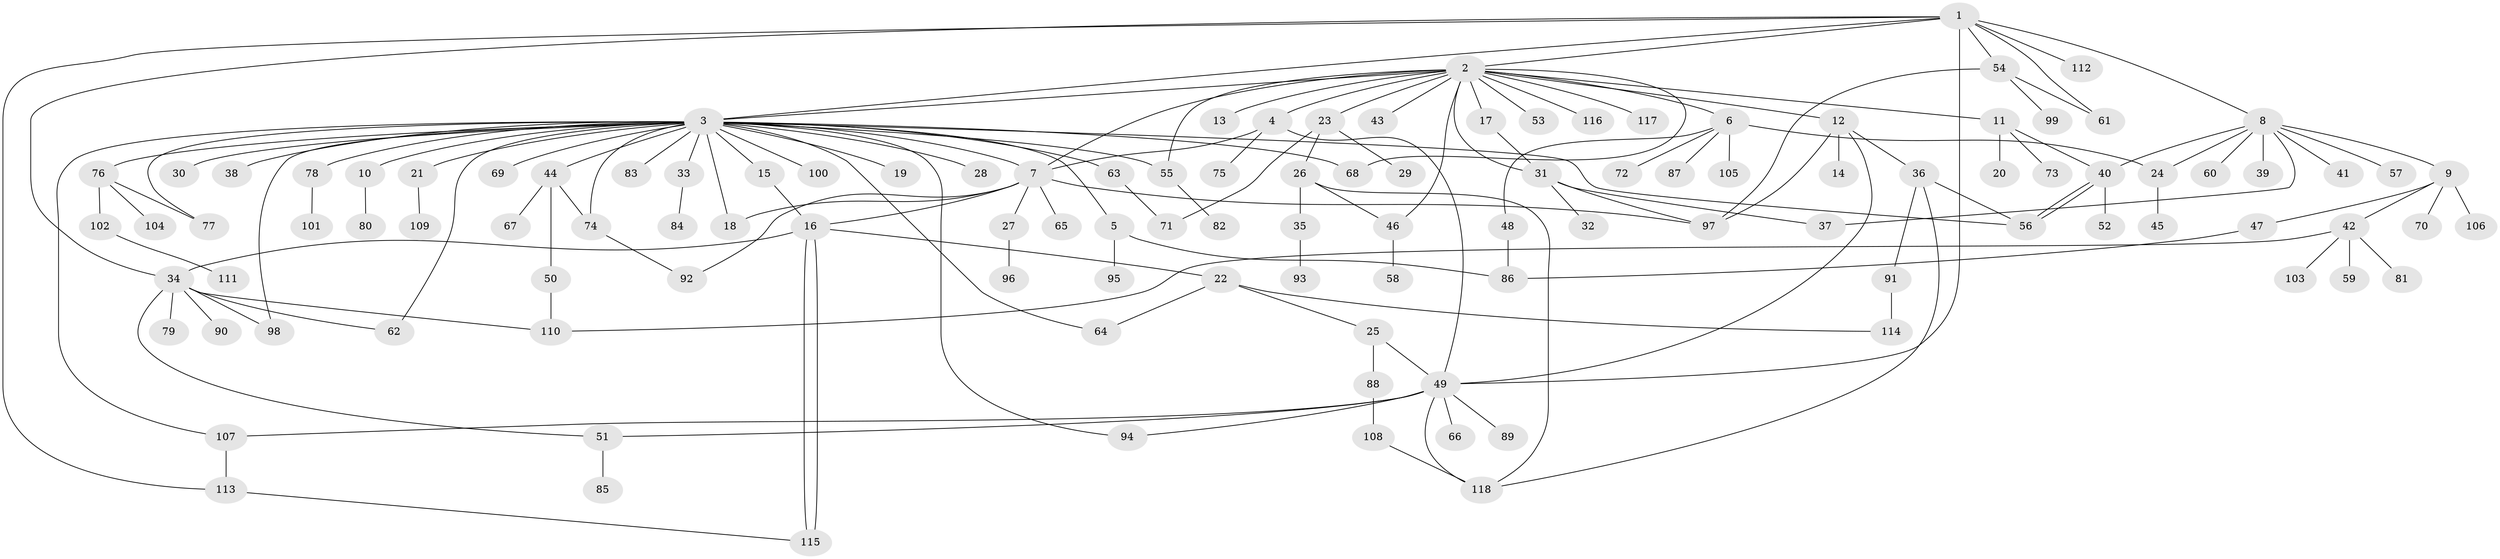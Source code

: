 // coarse degree distribution, {9: 0.02702702702702703, 12: 0.02702702702702703, 15: 0.02702702702702703, 3: 0.2972972972972973, 2: 0.21621621621621623, 8: 0.08108108108108109, 5: 0.10810810810810811, 1: 0.1891891891891892, 4: 0.02702702702702703}
// Generated by graph-tools (version 1.1) at 2025/50/03/04/25 22:50:17]
// undirected, 118 vertices, 161 edges
graph export_dot {
  node [color=gray90,style=filled];
  1;
  2;
  3;
  4;
  5;
  6;
  7;
  8;
  9;
  10;
  11;
  12;
  13;
  14;
  15;
  16;
  17;
  18;
  19;
  20;
  21;
  22;
  23;
  24;
  25;
  26;
  27;
  28;
  29;
  30;
  31;
  32;
  33;
  34;
  35;
  36;
  37;
  38;
  39;
  40;
  41;
  42;
  43;
  44;
  45;
  46;
  47;
  48;
  49;
  50;
  51;
  52;
  53;
  54;
  55;
  56;
  57;
  58;
  59;
  60;
  61;
  62;
  63;
  64;
  65;
  66;
  67;
  68;
  69;
  70;
  71;
  72;
  73;
  74;
  75;
  76;
  77;
  78;
  79;
  80;
  81;
  82;
  83;
  84;
  85;
  86;
  87;
  88;
  89;
  90;
  91;
  92;
  93;
  94;
  95;
  96;
  97;
  98;
  99;
  100;
  101;
  102;
  103;
  104;
  105;
  106;
  107;
  108;
  109;
  110;
  111;
  112;
  113;
  114;
  115;
  116;
  117;
  118;
  1 -- 2;
  1 -- 3;
  1 -- 8;
  1 -- 34;
  1 -- 49;
  1 -- 54;
  1 -- 61;
  1 -- 112;
  1 -- 113;
  2 -- 3;
  2 -- 4;
  2 -- 6;
  2 -- 7;
  2 -- 11;
  2 -- 12;
  2 -- 13;
  2 -- 17;
  2 -- 23;
  2 -- 31;
  2 -- 43;
  2 -- 46;
  2 -- 53;
  2 -- 55;
  2 -- 68;
  2 -- 116;
  2 -- 117;
  3 -- 5;
  3 -- 7;
  3 -- 10;
  3 -- 15;
  3 -- 18;
  3 -- 19;
  3 -- 21;
  3 -- 28;
  3 -- 30;
  3 -- 33;
  3 -- 38;
  3 -- 44;
  3 -- 55;
  3 -- 56;
  3 -- 62;
  3 -- 63;
  3 -- 64;
  3 -- 68;
  3 -- 69;
  3 -- 74;
  3 -- 76;
  3 -- 77;
  3 -- 78;
  3 -- 83;
  3 -- 94;
  3 -- 98;
  3 -- 100;
  3 -- 107;
  4 -- 7;
  4 -- 49;
  4 -- 75;
  5 -- 86;
  5 -- 95;
  6 -- 24;
  6 -- 48;
  6 -- 72;
  6 -- 87;
  6 -- 105;
  7 -- 16;
  7 -- 18;
  7 -- 27;
  7 -- 65;
  7 -- 92;
  7 -- 97;
  8 -- 9;
  8 -- 24;
  8 -- 37;
  8 -- 39;
  8 -- 40;
  8 -- 41;
  8 -- 57;
  8 -- 60;
  9 -- 42;
  9 -- 47;
  9 -- 70;
  9 -- 106;
  10 -- 80;
  11 -- 20;
  11 -- 40;
  11 -- 73;
  12 -- 14;
  12 -- 36;
  12 -- 49;
  12 -- 97;
  15 -- 16;
  16 -- 22;
  16 -- 34;
  16 -- 115;
  16 -- 115;
  17 -- 31;
  21 -- 109;
  22 -- 25;
  22 -- 64;
  22 -- 114;
  23 -- 26;
  23 -- 29;
  23 -- 71;
  24 -- 45;
  25 -- 49;
  25 -- 88;
  26 -- 35;
  26 -- 46;
  26 -- 118;
  27 -- 96;
  31 -- 32;
  31 -- 37;
  31 -- 97;
  33 -- 84;
  34 -- 51;
  34 -- 62;
  34 -- 79;
  34 -- 90;
  34 -- 98;
  34 -- 110;
  35 -- 93;
  36 -- 56;
  36 -- 91;
  36 -- 118;
  40 -- 52;
  40 -- 56;
  40 -- 56;
  42 -- 59;
  42 -- 81;
  42 -- 103;
  42 -- 110;
  44 -- 50;
  44 -- 67;
  44 -- 74;
  46 -- 58;
  47 -- 86;
  48 -- 86;
  49 -- 51;
  49 -- 66;
  49 -- 89;
  49 -- 94;
  49 -- 107;
  49 -- 118;
  50 -- 110;
  51 -- 85;
  54 -- 61;
  54 -- 97;
  54 -- 99;
  55 -- 82;
  63 -- 71;
  74 -- 92;
  76 -- 77;
  76 -- 102;
  76 -- 104;
  78 -- 101;
  88 -- 108;
  91 -- 114;
  102 -- 111;
  107 -- 113;
  108 -- 118;
  113 -- 115;
}
